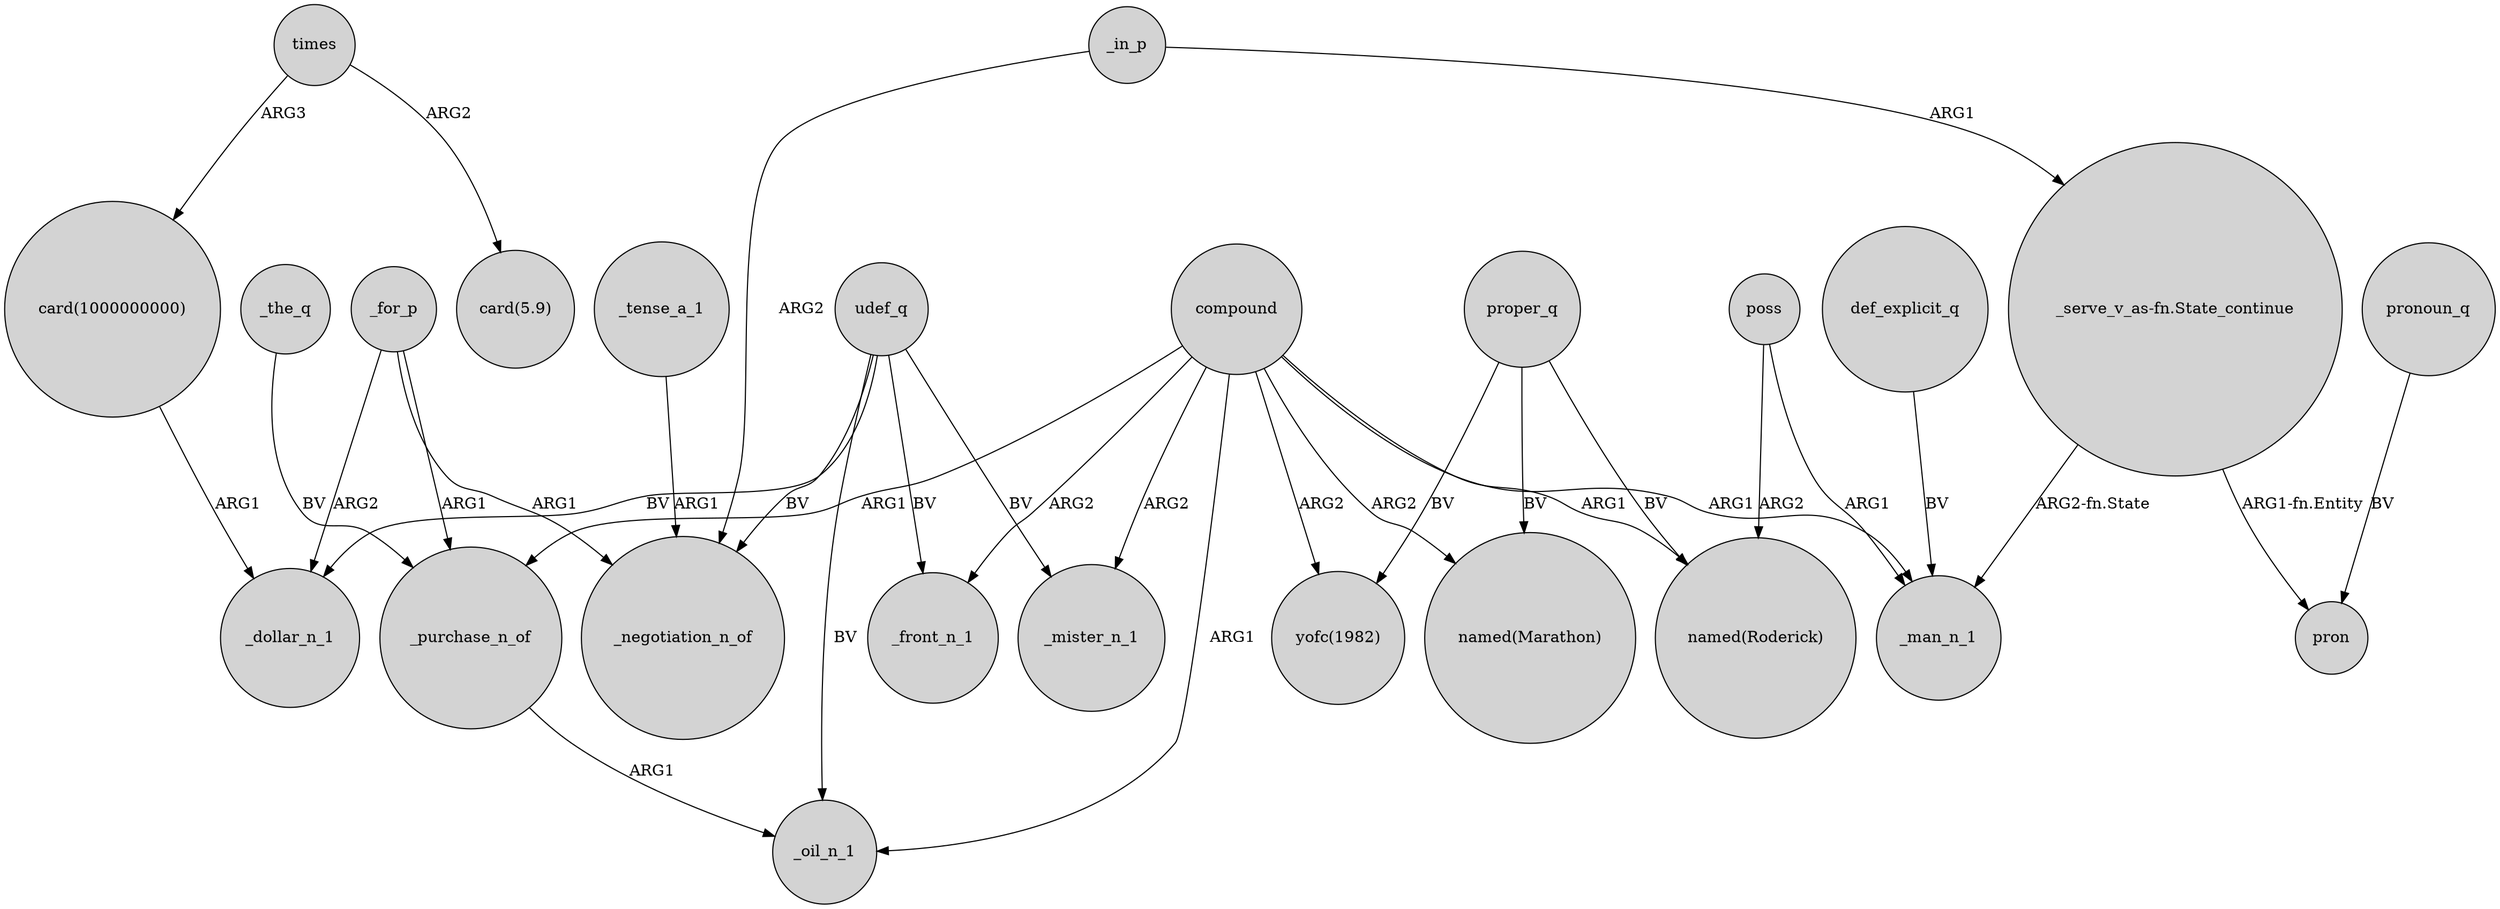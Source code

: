 digraph {
	node [shape=circle style=filled]
	"card(1000000000)" -> _dollar_n_1 [label=ARG1]
	compound -> _purchase_n_of [label=ARG1]
	compound -> _mister_n_1 [label=ARG2]
	udef_q -> _front_n_1 [label=BV]
	poss -> "named(Roderick)" [label=ARG2]
	_tense_a_1 -> _negotiation_n_of [label=ARG1]
	udef_q -> _oil_n_1 [label=BV]
	_in_p -> _negotiation_n_of [label=ARG2]
	compound -> _front_n_1 [label=ARG2]
	proper_q -> "yofc(1982)" [label=BV]
	compound -> _oil_n_1 [label=ARG1]
	udef_q -> _mister_n_1 [label=BV]
	times -> "card(1000000000)" [label=ARG3]
	poss -> _man_n_1 [label=ARG1]
	"_serve_v_as-fn.State_continue" -> _man_n_1 [label="ARG2-fn.State"]
	pronoun_q -> pron [label=BV]
	proper_q -> "named(Marathon)" [label=BV]
	proper_q -> "named(Roderick)" [label=BV]
	"_serve_v_as-fn.State_continue" -> pron [label="ARG1-fn.Entity"]
	_for_p -> _negotiation_n_of [label=ARG1]
	_in_p -> "_serve_v_as-fn.State_continue" [label=ARG1]
	_the_q -> _purchase_n_of [label=BV]
	_for_p -> _dollar_n_1 [label=ARG2]
	udef_q -> _dollar_n_1 [label=BV]
	udef_q -> _negotiation_n_of [label=BV]
	_purchase_n_of -> _oil_n_1 [label=ARG1]
	_for_p -> _purchase_n_of [label=ARG1]
	compound -> "yofc(1982)" [label=ARG2]
	compound -> "named(Marathon)" [label=ARG2]
	def_explicit_q -> _man_n_1 [label=BV]
	times -> "card(5.9)" [label=ARG2]
	compound -> "named(Roderick)" [label=ARG1]
	compound -> _man_n_1 [label=ARG1]
}
